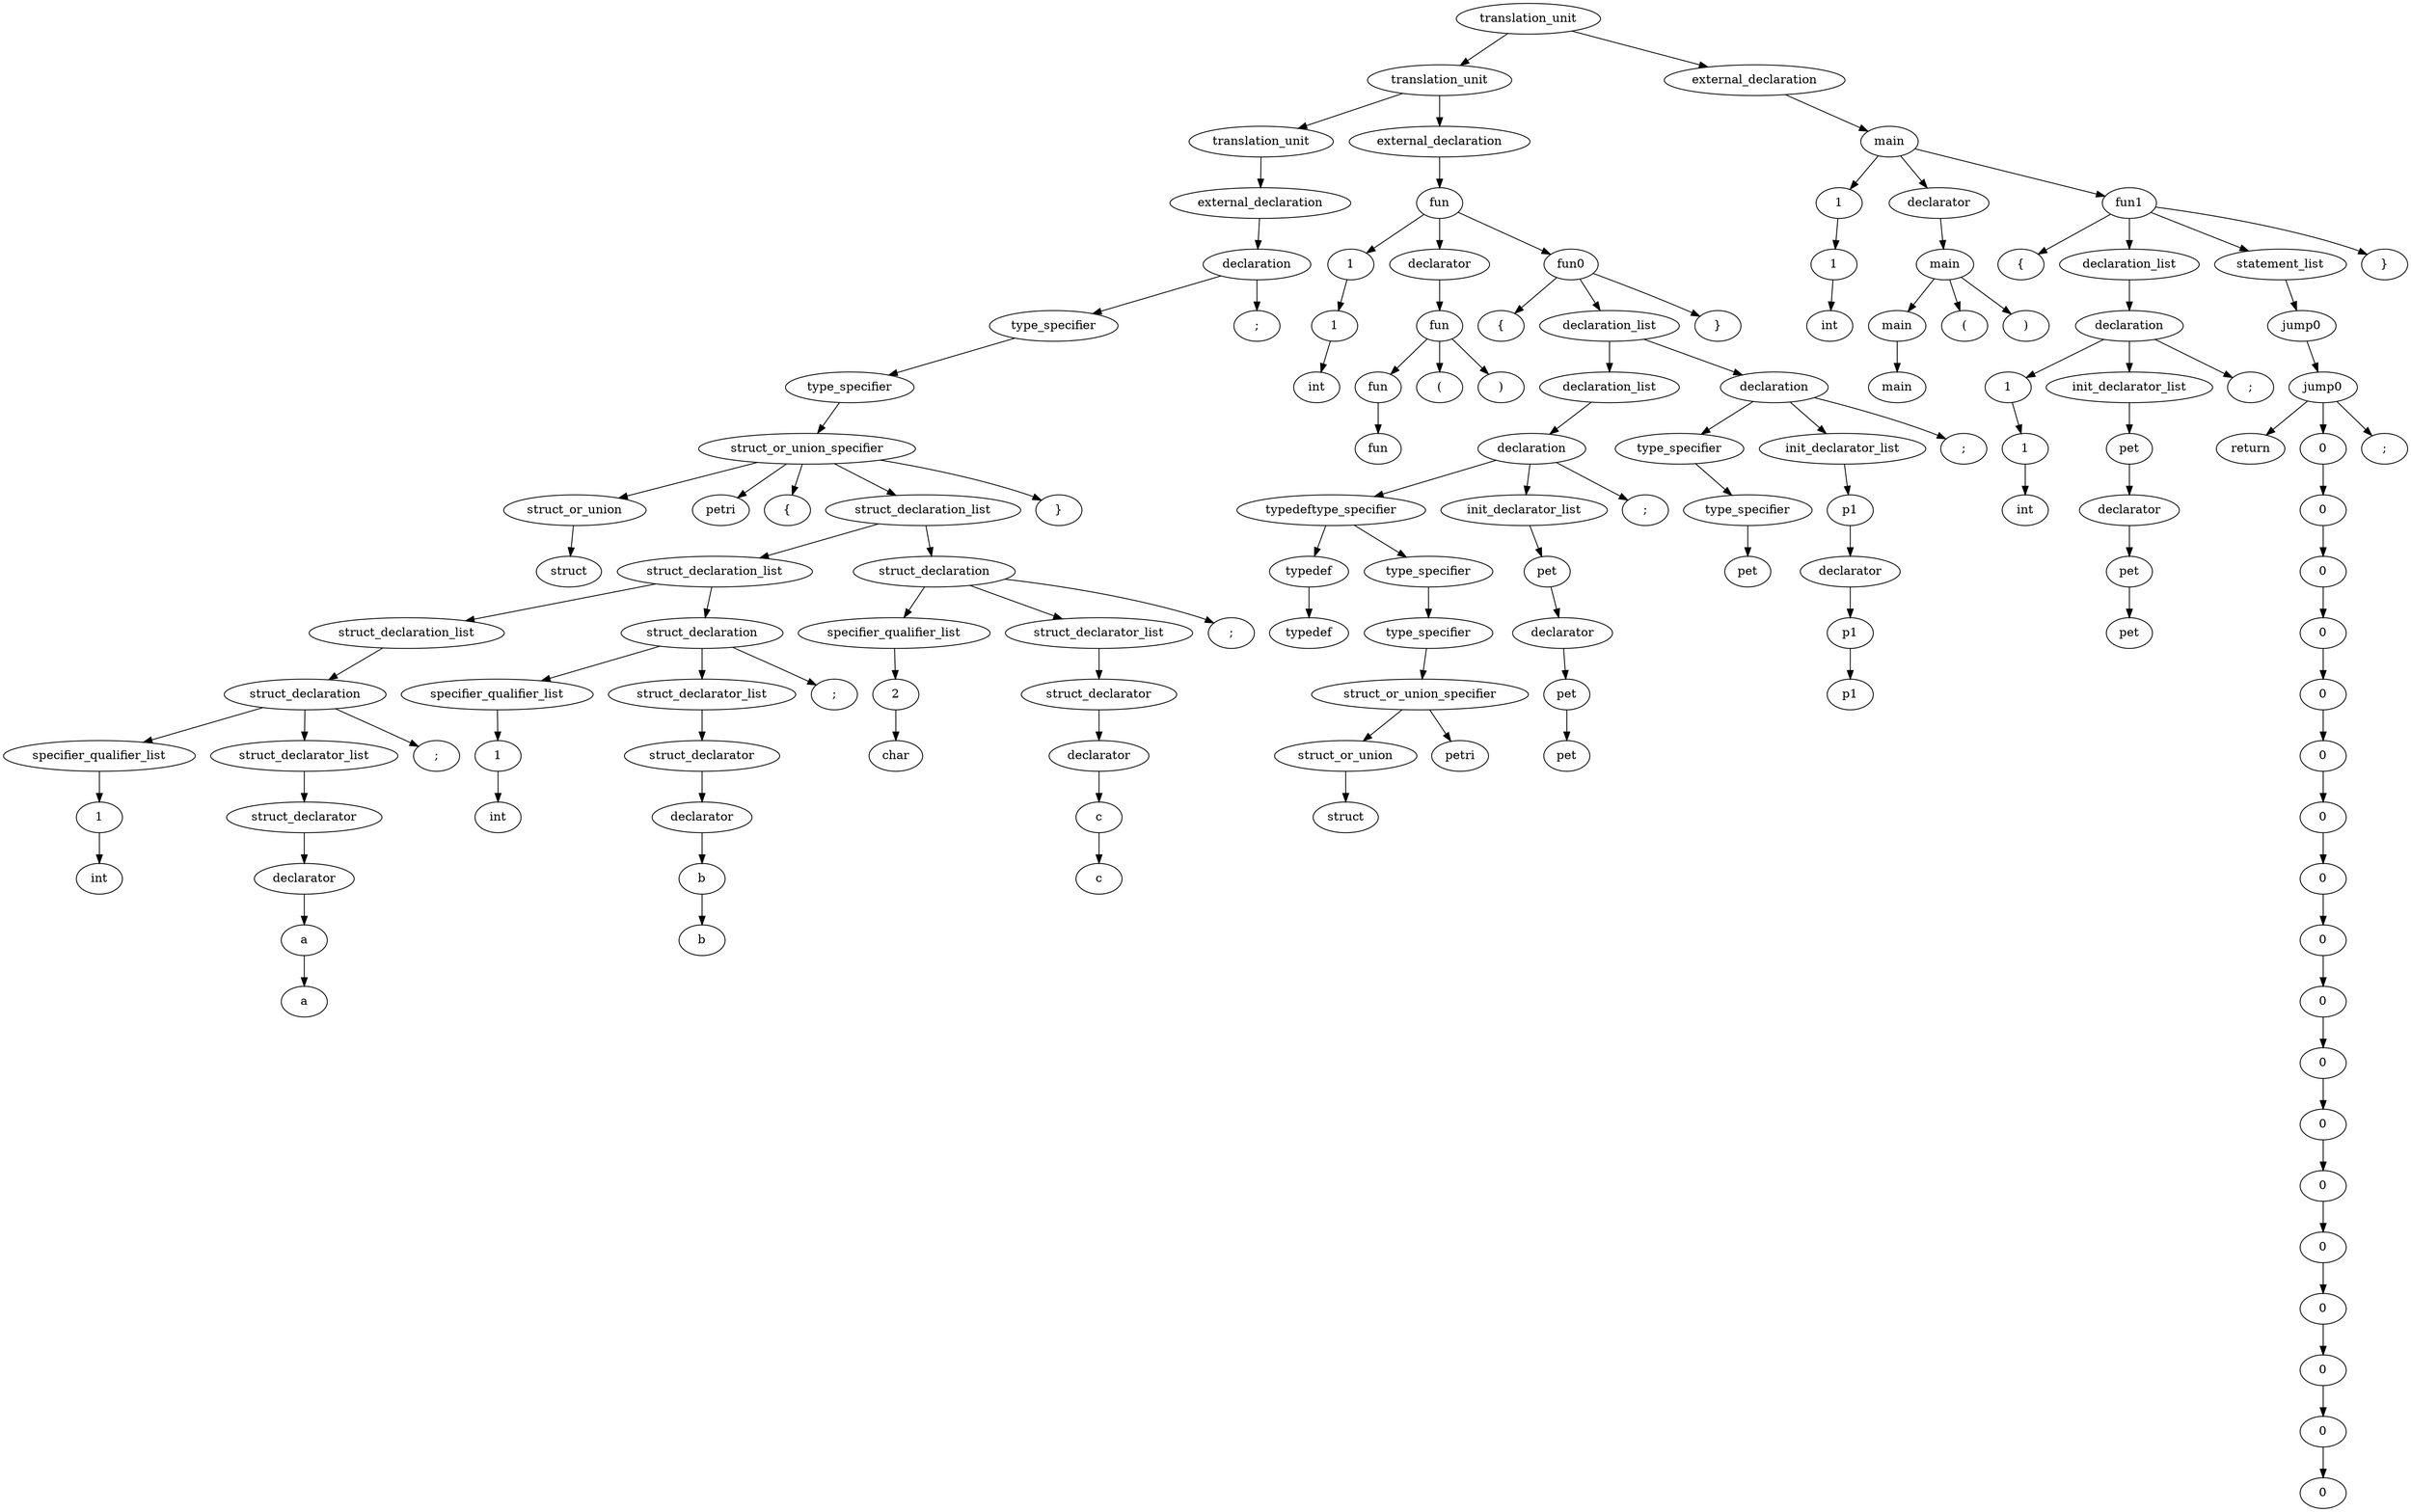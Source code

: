 digraph G{
node0[label="translation_unit"]
node1[label="translation_unit"]
node0->node1;
node1[label="translation_unit"]
node2[label="translation_unit"]
node1->node2;
node2[label="translation_unit"]
node3[label="external_declaration"]
node2->node3;
node3[label="external_declaration"]
node4[label="declaration"]
node3->node4;
node4[label="declaration"]
node5[label="type_specifier"]
node4->node5;
node5[label="type_specifier"]
node6[label="type_specifier"]
node5->node6;
node6[label="type_specifier"]
node7[label="struct_or_union_specifier"]
node6->node7;
node7[label="struct_or_union_specifier"]
node8[label="struct_or_union"]
node7->node8;
node8[label="struct_or_union"]
node9[label="struct"]
node8->node9;
node7[label="struct_or_union_specifier"]
node10[label="petri"]
node7->node10;
node7[label="struct_or_union_specifier"]
node11[label="{"]
node7->node11;
node7[label="struct_or_union_specifier"]
node12[label="struct_declaration_list"]
node7->node12;
node12[label="struct_declaration_list"]
node13[label="struct_declaration_list"]
node12->node13;
node13[label="struct_declaration_list"]
node14[label="struct_declaration_list"]
node13->node14;
node14[label="struct_declaration_list"]
node15[label="struct_declaration"]
node14->node15;
node15[label="struct_declaration"]
node16[label="specifier_qualifier_list"]
node15->node16;
node16[label="specifier_qualifier_list"]
node17[label="1"]
node16->node17;
node17[label="1"]
node18[label="int"]
node17->node18;
node15[label="struct_declaration"]
node19[label="struct_declarator_list"]
node15->node19;
node19[label="struct_declarator_list"]
node20[label="struct_declarator"]
node19->node20;
node20[label="struct_declarator"]
node21[label="declarator"]
node20->node21;
node21[label="declarator"]
node22[label="a"]
node21->node22;
node22[label="a"]
node23[label="a"]
node22->node23;
node15[label="struct_declaration"]
node24[label=";"]
node15->node24;
node13[label="struct_declaration_list"]
node25[label="struct_declaration"]
node13->node25;
node25[label="struct_declaration"]
node26[label="specifier_qualifier_list"]
node25->node26;
node26[label="specifier_qualifier_list"]
node27[label="1"]
node26->node27;
node27[label="1"]
node28[label="int"]
node27->node28;
node25[label="struct_declaration"]
node29[label="struct_declarator_list"]
node25->node29;
node29[label="struct_declarator_list"]
node30[label="struct_declarator"]
node29->node30;
node30[label="struct_declarator"]
node31[label="declarator"]
node30->node31;
node31[label="declarator"]
node32[label="b"]
node31->node32;
node32[label="b"]
node33[label="b"]
node32->node33;
node25[label="struct_declaration"]
node34[label=";"]
node25->node34;
node12[label="struct_declaration_list"]
node35[label="struct_declaration"]
node12->node35;
node35[label="struct_declaration"]
node36[label="specifier_qualifier_list"]
node35->node36;
node36[label="specifier_qualifier_list"]
node37[label="2"]
node36->node37;
node37[label="2"]
node38[label="char"]
node37->node38;
node35[label="struct_declaration"]
node39[label="struct_declarator_list"]
node35->node39;
node39[label="struct_declarator_list"]
node40[label="struct_declarator"]
node39->node40;
node40[label="struct_declarator"]
node41[label="declarator"]
node40->node41;
node41[label="declarator"]
node42[label="c"]
node41->node42;
node42[label="c"]
node43[label="c"]
node42->node43;
node35[label="struct_declaration"]
node44[label=";"]
node35->node44;
node7[label="struct_or_union_specifier"]
node45[label="}"]
node7->node45;
node4[label="declaration"]
node46[label=";"]
node4->node46;
node1[label="translation_unit"]
node47[label="external_declaration"]
node1->node47;
node47[label="external_declaration"]
node48[label="fun"]
node47->node48;
node48[label="fun"]
node49[label="1"]
node48->node49;
node49[label="1"]
node50[label="1"]
node49->node50;
node50[label="1"]
node51[label="int"]
node50->node51;
node48[label="fun"]
node52[label="declarator"]
node48->node52;
node52[label="declarator"]
node53[label="fun"]
node52->node53;
node53[label="fun"]
node54[label="fun"]
node53->node54;
node54[label="fun"]
node55[label="fun"]
node54->node55;
node53[label="fun"]
node56[label="("]
node53->node56;
node53[label="fun"]
node57[label=")"]
node53->node57;
node48[label="fun"]
node58[label="fun0"]
node48->node58;
node58[label="fun0"]
node59[label="{"]
node58->node59;
node58[label="fun0"]
node60[label="declaration_list"]
node58->node60;
node60[label="declaration_list"]
node61[label="declaration_list"]
node60->node61;
node61[label="declaration_list"]
node62[label="declaration"]
node61->node62;
node62[label="declaration"]
node63[label="typedeftype_specifier"]
node62->node63;
node63[label="typedeftype_specifier"]
node64[label="typedef"]
node63->node64;
node64[label="typedef"]
node65[label="typedef"]
node64->node65;
node63[label="typedeftype_specifier"]
node66[label="type_specifier"]
node63->node66;
node66[label="type_specifier"]
node67[label="type_specifier"]
node66->node67;
node67[label="type_specifier"]
node68[label="struct_or_union_specifier"]
node67->node68;
node68[label="struct_or_union_specifier"]
node69[label="struct_or_union"]
node68->node69;
node69[label="struct_or_union"]
node70[label="struct"]
node69->node70;
node68[label="struct_or_union_specifier"]
node71[label="petri"]
node68->node71;
node62[label="declaration"]
node72[label="init_declarator_list"]
node62->node72;
node72[label="init_declarator_list"]
node73[label="pet"]
node72->node73;
node73[label="pet"]
node74[label="declarator"]
node73->node74;
node74[label="declarator"]
node75[label="pet"]
node74->node75;
node75[label="pet"]
node76[label="pet"]
node75->node76;
node62[label="declaration"]
node77[label=";"]
node62->node77;
node60[label="declaration_list"]
node78[label="declaration"]
node60->node78;
node78[label="declaration"]
node79[label="type_specifier"]
node78->node79;
node79[label="type_specifier"]
node80[label="type_specifier"]
node79->node80;
node80[label="type_specifier"]
node81[label="pet"]
node80->node81;
node78[label="declaration"]
node82[label="init_declarator_list"]
node78->node82;
node82[label="init_declarator_list"]
node83[label="p1"]
node82->node83;
node83[label="p1"]
node84[label="declarator"]
node83->node84;
node84[label="declarator"]
node85[label="p1"]
node84->node85;
node85[label="p1"]
node86[label="p1"]
node85->node86;
node78[label="declaration"]
node87[label=";"]
node78->node87;
node58[label="fun0"]
node88[label="}"]
node58->node88;
node0[label="translation_unit"]
node89[label="external_declaration"]
node0->node89;
node89[label="external_declaration"]
node90[label="main"]
node89->node90;
node90[label="main"]
node91[label="1"]
node90->node91;
node91[label="1"]
node92[label="1"]
node91->node92;
node92[label="1"]
node93[label="int"]
node92->node93;
node90[label="main"]
node94[label="declarator"]
node90->node94;
node94[label="declarator"]
node95[label="main"]
node94->node95;
node95[label="main"]
node96[label="main"]
node95->node96;
node96[label="main"]
node97[label="main"]
node96->node97;
node95[label="main"]
node98[label="("]
node95->node98;
node95[label="main"]
node99[label=")"]
node95->node99;
node90[label="main"]
node100[label="fun1"]
node90->node100;
node100[label="fun1"]
node101[label="{"]
node100->node101;
node100[label="fun1"]
node102[label="declaration_list"]
node100->node102;
node102[label="declaration_list"]
node103[label="declaration"]
node102->node103;
node103[label="declaration"]
node104[label="1"]
node103->node104;
node104[label="1"]
node105[label="1"]
node104->node105;
node105[label="1"]
node106[label="int"]
node105->node106;
node103[label="declaration"]
node107[label="init_declarator_list"]
node103->node107;
node107[label="init_declarator_list"]
node108[label="pet"]
node107->node108;
node108[label="pet"]
node109[label="declarator"]
node108->node109;
node109[label="declarator"]
node110[label="pet"]
node109->node110;
node110[label="pet"]
node111[label="pet"]
node110->node111;
node103[label="declaration"]
node112[label=";"]
node103->node112;
node100[label="fun1"]
node113[label="statement_list"]
node100->node113;
node113[label="statement_list"]
node114[label="jump0"]
node113->node114;
node114[label="jump0"]
node115[label="jump0"]
node114->node115;
node115[label="jump0"]
node116[label="return"]
node115->node116;
node115[label="jump0"]
node117[label="0"]
node115->node117;
node117[label="0"]
node118[label="0"]
node117->node118;
node118[label="0"]
node119[label="0"]
node118->node119;
node119[label="0"]
node120[label="0"]
node119->node120;
node120[label="0"]
node121[label="0"]
node120->node121;
node121[label="0"]
node122[label="0"]
node121->node122;
node122[label="0"]
node123[label="0"]
node122->node123;
node123[label="0"]
node124[label="0"]
node123->node124;
node124[label="0"]
node125[label="0"]
node124->node125;
node125[label="0"]
node126[label="0"]
node125->node126;
node126[label="0"]
node127[label="0"]
node126->node127;
node127[label="0"]
node128[label="0"]
node127->node128;
node128[label="0"]
node129[label="0"]
node128->node129;
node129[label="0"]
node130[label="0"]
node129->node130;
node130[label="0"]
node131[label="0"]
node130->node131;
node131[label="0"]
node132[label="0"]
node131->node132;
node132[label="0"]
node133[label="0"]
node132->node133;
node133[label="0"]
node134[label="0"]
node133->node134;
node115[label="jump0"]
node135[label=";"]
node115->node135;
node100[label="fun1"]
node136[label="}"]
node100->node136;
}
